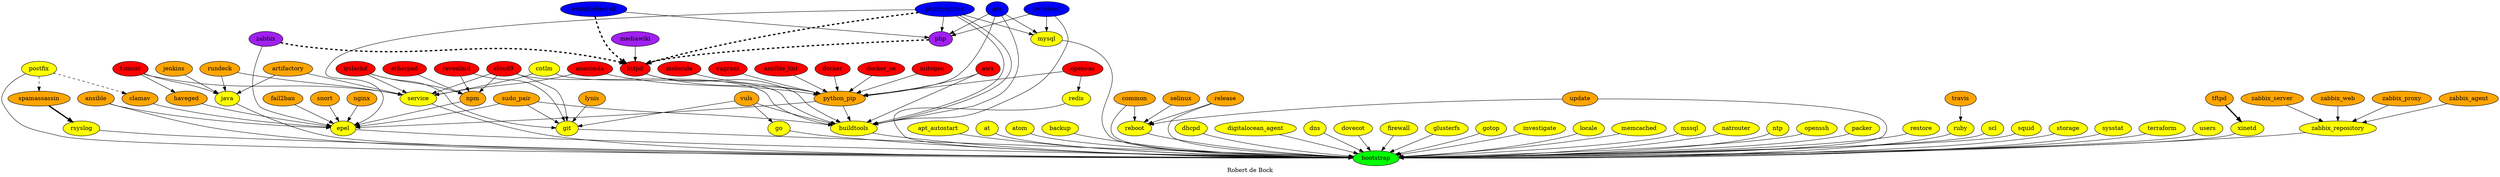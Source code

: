 digraph hierarchy {
  label = "Robert de Bock" ;
  {
    anaconda [fillcolor=red style=filled]
    ansible [fillcolor=orange style=filled]
    ansible_lint [fillcolor=red style=filled]
    apt_autostart [fillcolor=yellow style=filled]
    ara [fillcolor=blue style=filled]
    artifactory [fillcolor=orange style=filled]
    at [fillcolor=yellow style=filled]
    atom [fillcolor=yellow style=filled]
    awx [fillcolor=red style=filled]
    backup [fillcolor=yellow style=filled]
    bootstrap [fillcolor=green style=filled]
    buildtools [fillcolor=yellow style=filled]
    clamav [fillcolor=orange style=filled]
    cloud9 [fillcolor=red style=filled]
    cntlm [fillcolor=yellow style=filled]
    common [fillcolor=orange style=filled]
    dhcpd [fillcolor=yellow style=filled]
    "digitalocean_agent" [fillcolor=yellow style=filled]
    dns [fillcolor=yellow style=filled]
    docker [fillcolor=red style=filled]
    docker_ce [fillcolor=red style=filled]
    dovecot [fillcolor=yellow style=filled]
    epel [fillcolor=yellow style=filled]
    etherpad [fillcolor=red style=filled]
    fail2ban [fillcolor=orange style=filled]
    firewall [fillcolor=yellow style=filled]
    git [fillcolor=yellow style=filled]
    glusterfs [fillcolor=yellow style=filled]
    go [fillcolor=yellow style=filled]
    gotop [fillcolor=yellow style=filled]
    haveged [fillcolor=orange style=filled]
    httpd [fillcolor=red style=filled]
    investigate [fillcolor=yellow style=filled]
    irslackd [fillcolor=red style=filled]
    java [fillcolor=yellow style=filled]
    jenkins [fillcolor=orange style=filled]
    locale [fillcolor=yellow style=filled]
    lynis [fillcolor=orange style=filled]
    mediawiki [fillcolor=purple style=filled]
    memcached [fillcolor=yellow style=filled]
    mitogen [fillcolor=red style=filled]
    molecule [fillcolor=red style=filled]
    mssql [fillcolor=yellow style=filled]
    mysql [fillcolor=yellow style=filled]
    natrouter [fillcolor=yellow style=filled]
    nginx [fillcolor=orange style=filled]
    npm [fillcolor=orange style=filled]
    ntp [fillcolor=yellow style=filled]
    openvas [fillcolor=red style=filled]
    openssh [fillcolor=yellow style=filled]
    owncloud [fillcolor=blue style=filled]
    packer [fillcolor=yellow style=filled]
    php [fillcolor=purple style=filled]
    phpmyadmin [fillcolor=blue style=filled]
    postfix [fillcolor=yellow style=filled]
    "python_pip" [fillcolor=orange style=filled]
    redis [fillcolor=yellow style=filled]
    reboot [fillcolor=yellow style=filled]
    revealmd [fillcolor=red style=filled]
    release [fillcolor=orange style=filled]
    restore [fillcolor=yellow style=filled]
    roundcubemail [fillcolor=blue style=filled]
    rsyslog [fillcolor=yellow style=filled]
    ruby [fillcolor=yellow style=filled]
    rundeck [fillcolor=orange style=filled]
    scl [fillcolor=yellow style=filled]
    selinux [fillcolor=orange style=filled]
    service [fillcolor=yellow style=filled]
    snort [fillcolor=orange style=filled]
    spamassassin [fillcolor=orange style=filled]
    squid [fillcolor=yellow style=filled]
    storage [fillcolor=yellow style=filled]
    "sudo_pair" [fillcolor=orange style=filled]
    sysstat [fillcolor=yellow style=filled]
    terraform [fillcolor=yellow style=filled]
    tftpd [fillcolor=orange style=filled]
    tomcat [fillcolor=red style=filled]
    travis [fillcolor=orange style=filled]
    update [fillcolor=orange style=filled]
    users [fillcolor=yellow style=filled]
    vuls [fillcolor=orange style=filled]
    vagrant [fillcolor=red style=filled]
    xinetd [fillcolor=yellow style=filled]
    zabbix [fillcolor=purple style=filled]
    zabbix_repository [fillcolor=yellow style=filled]
    zabbix_agent [fillcolor=orange style=filled]
    zabbix_server [fillcolor=orange style=filled]
    zabbix_web [fillcolor=orange style=filled]
    zabbix_proxy [fillcolor=orange style=filled]
  }
  {ansible apt_autostart at atom backup buildtools common dhcpd "digitalocean_agent" dns dovecot epel firewall git glusterfs go gotop investigate java locale memcached mysql mssql natrouter ntp openssh packer postfix reboot redis release restore rsyslog ruby scl service squid storage sysstat terraform update users xinetd zabbix_repository} -> bootstrap
  {ansible clamav fail2ban haveged nginx npm phpmyadmin "python_pip" snort "sudo_pair" zabbix} -> epel
  {common release selinux update} -> reboot
  {zabbix_agent zabbix_server zabbix_web zabbix_proxy} -> zabbix_repository
  postfix -> {spamassassin clamav} [style=dashed]
  travis -> ruby
  {anaconda ansible_lint ara awx docker docker_ce httpd mitogen molecule openvas vagrant} -> "python_pip"
  openvas -> redis
  {cloud9 etherpad irslackd revealmd} -> npm
  vuls -> go
  tftpd -> xinetd  [penwidth=3]
  {ara owncloud phpmyadmin} -> {buildtools php mysql}
  {php phpmyadmin roundcubemail zabbix} -> httpd [style=dashed penwidth=3]
  mediawiki -> httpd
  {awx cntlm cloud9 httpd phpmyadmin "python_pip" vuls} -> buildtools
  roundcubemail -> php
  {cloud9 irslackd lynis revealmd sudo_pair vuls} -> git
  {"sudo_pair"} -> {buildtools}
  {artifactory jenkins rundeck tomcat} -> java
  {anaconda artifactory cloud9 cntlm irslackd rundeck tomcat} -> service
  tomcat -> haveged
  spamassassin -> rsyslog [penwidth=3]
}
